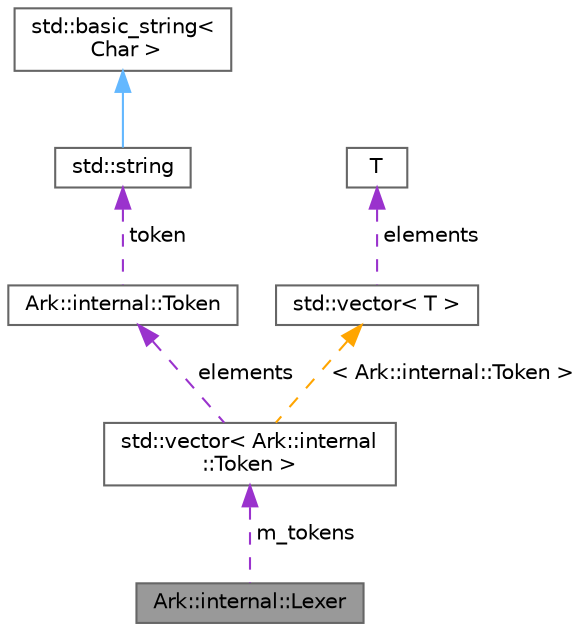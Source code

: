 digraph "Ark::internal::Lexer"
{
 // INTERACTIVE_SVG=YES
 // LATEX_PDF_SIZE
  bgcolor="transparent";
  edge [fontname=Helvetica,fontsize=10,labelfontname=Helvetica,labelfontsize=10];
  node [fontname=Helvetica,fontsize=10,shape=box,height=0.2,width=0.4];
  Node1 [label="Ark::internal::Lexer",height=0.2,width=0.4,color="gray40", fillcolor="grey60", style="filled", fontcolor="black",tooltip="The lexer, in charge of creating a list of tokens."];
  Node2 -> Node1 [dir="back",color="darkorchid3",style="dashed",label=" m_tokens" ];
  Node2 [label="std::vector\< Ark::internal\l::Token \>",height=0.2,width=0.4,color="gray40", fillcolor="white", style="filled",tooltip=" "];
  Node3 -> Node2 [dir="back",color="darkorchid3",style="dashed",label=" elements" ];
  Node3 [label="Ark::internal::Token",height=0.2,width=0.4,color="gray40", fillcolor="white", style="filled",URL="$d0/d98/structArk_1_1internal_1_1Token.html",tooltip=" "];
  Node4 -> Node3 [dir="back",color="darkorchid3",style="dashed",label=" token" ];
  Node4 [label="std::string",height=0.2,width=0.4,color="gray40", fillcolor="white", style="filled",tooltip=" "];
  Node5 -> Node4 [dir="back",color="steelblue1",style="solid"];
  Node5 [label="std::basic_string\<\l Char \>",height=0.2,width=0.4,color="gray40", fillcolor="white", style="filled",tooltip=" "];
  Node6 -> Node2 [dir="back",color="orange",style="dashed",label=" \< Ark::internal::Token \>" ];
  Node6 [label="std::vector\< T \>",height=0.2,width=0.4,color="gray40", fillcolor="white", style="filled",tooltip=" "];
  Node7 -> Node6 [dir="back",color="darkorchid3",style="dashed",label=" elements" ];
  Node7 [label="T",height=0.2,width=0.4,color="gray40", fillcolor="white", style="filled",tooltip=" "];
}
